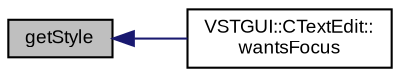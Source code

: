 digraph "getStyle"
{
  bgcolor="transparent";
  edge [fontname="Arial",fontsize="9",labelfontname="Arial",labelfontsize="9"];
  node [fontname="Arial",fontsize="9",shape=record];
  rankdir="LR";
  Node1 [label="getStyle",height=0.2,width=0.4,color="black", fillcolor="grey75", style="filled" fontcolor="black"];
  Node1 -> Node2 [dir="back",color="midnightblue",fontsize="9",style="solid",fontname="Arial"];
  Node2 [label="VSTGUI::CTextEdit::\lwantsFocus",height=0.2,width=0.4,color="black",URL="$class_v_s_t_g_u_i_1_1_c_text_edit.html#af700379eef59c4fb7f5b9a96e815750e",tooltip="check if view supports focus "];
}
